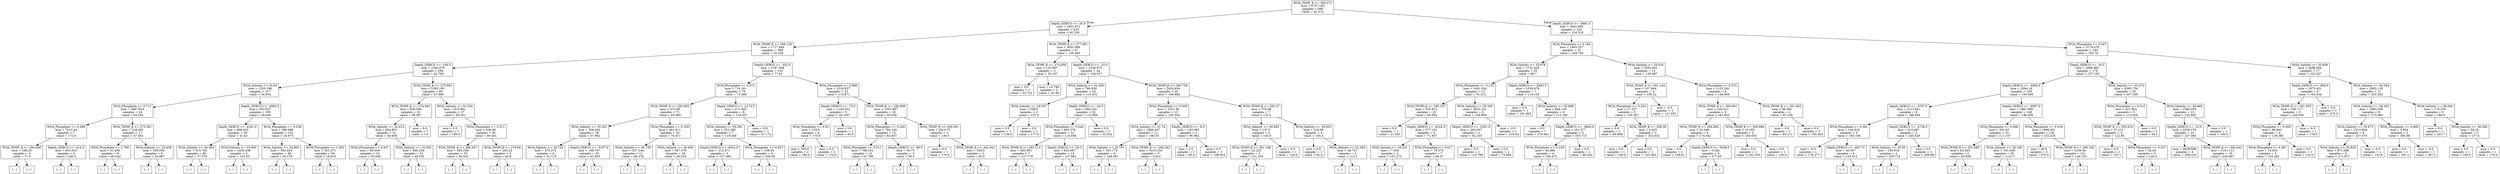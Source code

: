 digraph Tree {
node [shape=box] ;
0 [label="WOA_TEMP_K <= 294.271\nmse = 4757.183\nsamples = 660\nvalue = 92.574"] ;
1 [label="Depth_GEBCO <= -35.0\nmse = 2401.971\nsamples = 435\nvalue = 60.109"] ;
0 -> 1 [labeldistance=2.5, labelangle=45, headlabel="True"] ;
2 [label="WOA_TEMP_K <= 289.128\nmse = 1717.846\nsamples = 388\nvalue = 52.226"] ;
1 -> 2 ;
3 [label="Depth_GEBCO <= -100.5\nmse = 1582.979\nsamples = 286\nvalue = 42.789"] ;
2 -> 3 ;
4 [label="WOA_Salinity <= 33.64\nmse = 1320.298\nsamples = 217\nvalue = 34.934"] ;
3 -> 4 ;
5 [label="WOA_Phosphate <= 0.711\nmse = 5467.816\nsamples = 24\nvalue = 83.244"] ;
4 -> 5 ;
6 [label="WOA_Phosphate <= 0.389\nmse = 7413.44\nsamples = 7\nvalue = 172.6"] ;
5 -> 6 ;
7 [label="WOA_TEMP_K <= 284.006\nmse = 248.25\nsamples = 3\nvalue = 71.5"] ;
6 -> 7 ;
8 [label="(...)"] ;
7 -> 8 ;
9 [label="(...)"] ;
7 -> 9 ;
12 [label="Depth_GEBCO <= -414.5\nmse = 833.333\nsamples = 4\nvalue = 240.0"] ;
6 -> 12 ;
13 [label="(...)"] ;
12 -> 13 ;
16 [label="(...)"] ;
12 -> 16 ;
17 [label="WOA_TEMP_K <= 273.591\nmse = 218.263\nsamples = 17\nvalue = 47.502"] ;
5 -> 17 ;
18 [label="WOA_Phosphate <= 1.786\nmse = 31.456\nsamples = 9\nvalue = 40.042"] ;
17 -> 18 ;
19 [label="(...)"] ;
18 -> 19 ;
32 [label="(...)"] ;
18 -> 32 ;
35 [label="WOA_Salinity <= 33.458\nmse = 295.036\nsamples = 8\nvalue = 56.997"] ;
17 -> 35 ;
36 [label="(...)"] ;
35 -> 36 ;
45 [label="(...)"] ;
35 -> 45 ;
48 [label="Depth_GEBCO <= -4063.0\nmse = 553.637\nsamples = 193\nvalue = 29.444"] ;
4 -> 48 ;
49 [label="Depth_GEBCO <= -4161.0\nmse = 808.433\nsamples = 50\nvalue = 41.43"] ;
48 -> 49 ;
50 [label="WOA_Salinity <= 34.083\nmse = 515.782\nsamples = 48\nvalue = 37.579"] ;
49 -> 50 ;
51 [label="(...)"] ;
50 -> 51 ;
96 [label="(...)"] ;
50 -> 96 ;
143 [label="WOA_Salinity <= 33.905\nmse = 1456.438\nsamples = 2\nvalue = 103.05"] ;
49 -> 143 ;
144 [label="(...)"] ;
143 -> 144 ;
145 [label="(...)"] ;
143 -> 145 ;
146 [label="WOA_Phosphate <= 0.538\nmse = 380.888\nsamples = 143\nvalue = 24.875"] ;
48 -> 146 ;
147 [label="WOA_Salinity <= 34.891\nmse = 593.324\nsamples = 49\nvalue = 35.279"] ;
146 -> 147 ;
148 [label="(...)"] ;
147 -> 148 ;
161 [label="(...)"] ;
147 -> 161 ;
214 [label="WOA_Phosphate <= 1.492\nmse = 203.371\nsamples = 94\nvalue = 19.915"] ;
146 -> 214 ;
215 [label="(...)"] ;
214 -> 215 ;
326 [label="(...)"] ;
214 -> 326 ;
361 [label="WOA_TEMP_K <= 275.891\nmse = 1593.195\nsamples = 69\nvalue = 67.969"] ;
3 -> 361 ;
362 [label="WOA_TEMP_K <= 274.062\nmse = 629.594\nsamples = 32\nvalue = 38.067"] ;
361 -> 362 ;
363 [label="WOA_Salinity <= 32.415\nmse = 604.851\nsamples = 31\nvalue = 40.009"] ;
362 -> 363 ;
364 [label="WOA_Phosphate <= 0.937\nmse = 69.049\nsamples = 10\nvalue = 30.048"] ;
363 -> 364 ;
365 [label="(...)"] ;
364 -> 365 ;
366 [label="(...)"] ;
364 -> 366 ;
367 [label="WOA_Salinity <= 33.362\nmse = 848.294\nsamples = 21\nvalue = 46.535"] ;
363 -> 367 ;
368 [label="(...)"] ;
367 -> 368 ;
375 [label="(...)"] ;
367 -> 375 ;
382 [label="mse = 0.0\nsamples = 1\nvalue = 7.0"] ;
362 -> 382 ;
383 [label="WOA_Salinity <= 33.354\nmse = 914.861\nsamples = 37\nvalue = 95.201"] ;
361 -> 383 ;
384 [label="mse = 0.0\nsamples = 1\nvalue = 180.0"] ;
383 -> 384 ;
385 [label="WOA_Phosphate <= 0.511\nmse = 536.58\nsamples = 36\nvalue = 90.401"] ;
383 -> 385 ;
386 [label="WOA_TEMP_K <= 286.347\nmse = 383.248\nsamples = 33\nvalue = 94.042"] ;
385 -> 386 ;
387 [label="(...)"] ;
386 -> 387 ;
422 [label="(...)"] ;
386 -> 422 ;
431 [label="WOA_TEMP_K <= 279.04\nmse = 263.22\nsamples = 3\nvalue = 45.8"] ;
385 -> 431 ;
432 [label="(...)"] ;
431 -> 432 ;
433 [label="(...)"] ;
431 -> 433 ;
436 [label="Depth_GEBCO <= -352.0\nmse = 1187.508\nsamples = 102\nvalue = 77.81"] ;
2 -> 436 ;
437 [label="WOA_Phosphate <= 0.572\nmse = 714.191\nsamples = 79\nvalue = 71.388"] ;
436 -> 437 ;
438 [label="WOA_TEMP_K <= 292.005\nmse = 472.98\nsamples = 71\nvalue = 65.984"] ;
437 -> 438 ;
439 [label="WOA_Salinity <= 35.291\nmse = 338.026\nsamples = 39\nvalue = 57.992"] ;
438 -> 439 ;
440 [label="WOA_Salinity <= 34.724\nmse = 472.372\nsamples = 6\nvalue = 31.715"] ;
439 -> 440 ;
441 [label="(...)"] ;
440 -> 441 ;
446 [label="(...)"] ;
440 -> 446 ;
451 [label="Depth_GEBCO <= -5197.0\nmse = 198.767\nsamples = 33\nvalue = 61.933"] ;
439 -> 451 ;
452 [label="(...)"] ;
451 -> 452 ;
453 [label="(...)"] ;
451 -> 453 ;
504 [label="WOA_Phosphate <= 0.109\nmse = 461.611\nsamples = 32\nvalue = 76.011"] ;
438 -> 504 ;
505 [label="WOA_Salinity <= 36.739\nmse = 327.544\nsamples = 12\nvalue = 86.376"] ;
504 -> 505 ;
506 [label="(...)"] ;
505 -> 506 ;
521 [label="(...)"] ;
505 -> 521 ;
524 [label="WOA_Salinity <= 36.406\nmse = 387.376\nsamples = 20\nvalue = 66.016"] ;
504 -> 524 ;
525 [label="(...)"] ;
524 -> 525 ;
550 [label="(...)"] ;
524 -> 550 ;
561 [label="Depth_GEBCO <= -2174.5\nmse = 471.492\nsamples = 8\nvalue = 116.057"] ;
437 -> 561 ;
562 [label="WOA_Salinity <= 35.591\nmse = 322.285\nsamples = 7\nvalue = 119.548"] ;
561 -> 562 ;
563 [label="Depth_GEBCO <= -4302.0\nmse = 212.471\nsamples = 3\nvalue = 137.366"] ;
562 -> 563 ;
564 [label="(...)"] ;
563 -> 564 ;
565 [label="(...)"] ;
563 -> 565 ;
568 [label="WOA_Phosphate <= 0.827\nmse = 108.95\nsamples = 4\nvalue = 109.65"] ;
562 -> 568 ;
569 [label="(...)"] ;
568 -> 569 ;
572 [label="(...)"] ;
568 -> 572 ;
573 [label="mse = -0.0\nsamples = 1\nvalue = 67.172"] ;
561 -> 573 ;
574 [label="WOA_Phosphate <= 0.066\nmse = 2318.857\nsamples = 23\nvalue = 110.871"] ;
436 -> 574 ;
575 [label="Depth_GEBCO <= -75.0\nmse = 1143.551\nsamples = 5\nvalue = 161.857"] ;
574 -> 575 ;
576 [label="WOA_Phosphate <= 0.03\nmse = 125.0\nsamples = 4\nvalue = 175.0"] ;
575 -> 576 ;
577 [label="mse = 200.0\nsamples = 2\nvalue = 180.0"] ;
576 -> 577 ;
578 [label="mse = 0.0\nsamples = 2\nvalue = 170.0"] ;
576 -> 578 ;
579 [label="mse = 0.0\nsamples = 1\nvalue = 83.0"] ;
575 -> 579 ;
580 [label="WOA_TEMP_K <= 290.568\nmse = 1501.897\nsamples = 18\nvalue = 93.026"] ;
574 -> 580 ;
581 [label="WOA_Phosphate <= 0.246\nmse = 784.328\nsamples = 15\nvalue = 83.657"] ;
580 -> 581 ;
582 [label="WOA_Phosphate <= 0.211\nmse = 768.163\nsamples = 12\nvalue = 91.709"] ;
581 -> 582 ;
583 [label="(...)"] ;
582 -> 583 ;
600 [label="(...)"] ;
582 -> 600 ;
603 [label="Depth_GEBCO <= -96.0\nmse = 54.75\nsamples = 3\nvalue = 59.5"] ;
581 -> 603 ;
604 [label="(...)"] ;
603 -> 604 ;
605 [label="(...)"] ;
603 -> 605 ;
608 [label="WOA_TEMP_K <= 290.591\nmse = 2616.75\nsamples = 3\nvalue = 130.5"] ;
580 -> 608 ;
609 [label="mse = 0.0\nsamples = 1\nvalue = 179.0"] ;
608 -> 609 ;
610 [label="WOA_TEMP_K <= 292.041\nmse = 529.0\nsamples = 2\nvalue = 82.0"] ;
608 -> 610 ;
611 [label="(...)"] ;
610 -> 611 ;
612 [label="(...)"] ;
610 -> 612 ;
613 [label="WOA_TEMP_K <= 277.681\nmse = 3001.999\nsamples = 47\nvalue = 130.485"] ;
1 -> 613 ;
614 [label="WOA_TEMP_K <= 274.659\nmse = 123.067\nsamples = 3\nvalue = 30.187"] ;
613 -> 614 ;
615 [label="mse = 0.0\nsamples = 1\nvalue = 53.722"] ;
614 -> 615 ;
616 [label="mse = 14.746\nsamples = 2\nvalue = 25.48"] ;
614 -> 616 ;
617 [label="Depth_GEBCO <= -23.0\nmse = 2226.873\nsamples = 44\nvalue = 140.037"] ;
613 -> 617 ;
618 [label="WOA_Salinity <= 32.309\nmse = 786.826\nsamples = 24\nvalue = 115.631"] ;
617 -> 618 ;
619 [label="WOA_Salinity <= 24.547\nmse = 338.0\nsamples = 2\nvalue = 151.0"] ;
618 -> 619 ;
620 [label="mse = 0.0\nsamples = 1\nvalue = 138.0"] ;
619 -> 620 ;
621 [label="mse = 0.0\nsamples = 1\nvalue = 177.0"] ;
619 -> 621 ;
622 [label="Depth_GEBCO <= -24.5\nmse = 694.102\nsamples = 22\nvalue = 112.094"] ;
618 -> 622 ;
623 [label="WOA_Phosphate <= 0.044\nmse = 602.576\nsamples = 21\nvalue = 114.056"] ;
622 -> 623 ;
624 [label="WOA_TEMP_K <= 293.113\nmse = 283.951\nsamples = 7\nvalue = 127.778"] ;
623 -> 624 ;
625 [label="(...)"] ;
624 -> 625 ;
626 [label="(...)"] ;
624 -> 626 ;
627 [label="Depth_GEBCO <= -29.5\nmse = 623.097\nsamples = 14\nvalue = 107.881"] ;
623 -> 627 ;
628 [label="(...)"] ;
627 -> 628 ;
639 [label="(...)"] ;
627 -> 639 ;
652 [label="mse = 0.0\nsamples = 1\nvalue = 55.202"] ;
622 -> 652 ;
653 [label="WOA_TEMP_K <= 290.728\nmse = 2434.934\nsamples = 20\nvalue = 166.884"] ;
617 -> 653 ;
654 [label="WOA_Phosphate <= 0.554\nmse = 2251.46\nsamples = 13\nvalue = 182.042"] ;
653 -> 654 ;
655 [label="WOA_Salinity <= 31.74\nmse = 1666.047\nsamples = 11\nvalue = 190.55"] ;
654 -> 655 ;
656 [label="WOA_Salinity <= 25.787\nmse = 341.174\nsamples = 6\nvalue = 168.091"] ;
655 -> 656 ;
657 [label="(...)"] ;
656 -> 657 ;
658 [label="(...)"] ;
656 -> 658 ;
667 [label="WOA_TEMP_K <= 289.282\nmse = 1915.333\nsamples = 5\nvalue = 218.0"] ;
655 -> 667 ;
668 [label="(...)"] ;
667 -> 668 ;
671 [label="(...)"] ;
667 -> 671 ;
674 [label="Depth_GEBCO <= -6.0\nmse = 143.085\nsamples = 2\nvalue = 96.962"] ;
654 -> 674 ;
675 [label="mse = 0.0\nsamples = 1\nvalue = 85.0"] ;
674 -> 675 ;
676 [label="mse = 0.0\nsamples = 1\nvalue = 108.924"] ;
674 -> 676 ;
677 [label="WOA_TEMP_K <= 291.27\nmse = 570.08\nsamples = 7\nvalue = 125.2"] ;
653 -> 677 ;
678 [label="WOA_Salinity <= 30.645\nmse = 137.0\nsamples = 3\nvalue = 145.0"] ;
677 -> 678 ;
679 [label="WOA_TEMP_K <= 291.198\nmse = 22.222\nsamples = 2\nvalue = 151.333"] ;
678 -> 679 ;
680 [label="(...)"] ;
679 -> 680 ;
681 [label="(...)"] ;
679 -> 681 ;
682 [label="mse = 0.0\nsamples = 1\nvalue = 126.0"] ;
678 -> 682 ;
683 [label="WOA_Salinity <= 30.853\nmse = 219.08\nsamples = 4\nvalue = 105.4"] ;
677 -> 683 ;
684 [label="mse = 0.0\nsamples = 1\nvalue = 82.0"] ;
683 -> 684 ;
685 [label="WOA_Salinity <= 32.394\nmse = 48.747\nsamples = 3\nvalue = 113.2"] ;
683 -> 685 ;
686 [label="(...)"] ;
685 -> 686 ;
687 [label="(...)"] ;
685 -> 687 ;
690 [label="Depth_GEBCO <= -4861.5\nmse = 3402.995\nsamples = 225\nvalue = 154.518"] ;
0 -> 690 [labeldistance=2.5, labelangle=-45, headlabel="False"] ;
691 [label="WOA_Phosphate <= 0.194\nmse = 1865.357\nsamples = 32\nvalue = 104.746"] ;
690 -> 691 ;
692 [label="WOA_Salinity <= 35.678\nmse = 1722.428\nsamples = 20\nvalue = 89.7"] ;
691 -> 692 ;
693 [label="WOA_Phosphate <= 0.133\nmse = 1461.504\nsamples = 13\nvalue = 76.312"] ;
692 -> 693 ;
694 [label="WOA_TEMP_K <= 295.207\nmse = 525.913\nsamples = 10\nvalue = 65.594"] ;
693 -> 694 ;
695 [label="mse = 0.0\nsamples = 1\nvalue = 21.053"] ;
694 -> 695 ;
696 [label="Depth_GEBCO <= -6224.5\nmse = 277.142\nsamples = 9\nvalue = 71.957"] ;
694 -> 696 ;
697 [label="WOA_Salinity <= 34.431\nmse = 7.438\nsamples = 2\nvalue = 107.273"] ;
696 -> 697 ;
698 [label="(...)"] ;
697 -> 698 ;
699 [label="(...)"] ;
697 -> 699 ;
700 [label="WOA_Phosphate <= 0.017\nmse = 79.575\nsamples = 7\nvalue = 66.07"] ;
696 -> 700 ;
701 [label="(...)"] ;
700 -> 701 ;
702 [label="(...)"] ;
700 -> 702 ;
713 [label="WOA_Salinity <= 35.345\nmse = 2833.101\nsamples = 3\nvalue = 104.894"] ;
693 -> 713 ;
714 [label="Depth_GEBCO <= -5201.5\nmse = 283.657\nsamples = 2\nvalue = 82.105"] ;
713 -> 714 ;
715 [label="mse = 0.0\nsamples = 1\nvalue = 115.789"] ;
714 -> 715 ;
716 [label="mse = 0.0\nsamples = 1\nvalue = 73.684"] ;
714 -> 716 ;
717 [label="mse = -0.0\nsamples = 1\nvalue = 218.84"] ;
713 -> 717 ;
718 [label="Depth_GEBCO <= -5482.5\nmse = 1034.678\nsamples = 7\nvalue = 119.153"] ;
692 -> 718 ;
719 [label="mse = 0.0\nsamples = 1\nvalue = 181.862"] ;
718 -> 719 ;
720 [label="WOA_Salinity <= 35.688\nmse = 664.155\nsamples = 6\nvalue = 112.185"] ;
718 -> 720 ;
721 [label="mse = 0.0\nsamples = 1\nvalue = 179.941"] ;
720 -> 721 ;
722 [label="Depth_GEBCO <= -4904.0\nmse = 101.577\nsamples = 5\nvalue = 103.715"] ;
720 -> 722 ;
723 [label="WOA_Phosphate <= 0.159\nmse = 44.889\nsamples = 4\nvalue = 108.473"] ;
722 -> 723 ;
724 [label="(...)"] ;
723 -> 724 ;
729 [label="(...)"] ;
723 -> 729 ;
730 [label="mse = 0.0\nsamples = 1\nvalue = 89.442"] ;
722 -> 730 ;
731 [label="WOA_Salinity <= 35.016\nmse = 1082.642\nsamples = 12\nvalue = 130.087"] ;
691 -> 731 ;
732 [label="WOA_TEMP_K <= 301.144\nmse = 107.664\nsamples = 4\nvalue = 106.22"] ;
731 -> 732 ;
733 [label="WOA_Phosphate <= 0.233\nmse = 27.527\nsamples = 3\nvalue = 100.287"] ;
732 -> 733 ;
734 [label="mse = 0.0\nsamples = 1\nvalue = 90.909"] ;
733 -> 734 ;
735 [label="WOA_TEMP_K <= 298.36\nmse = 6.925\nsamples = 2\nvalue = 102.632"] ;
733 -> 735 ;
736 [label="mse = 0.0\nsamples = 1\nvalue = 100.0"] ;
735 -> 736 ;
737 [label="mse = 0.0\nsamples = 1\nvalue = 105.263"] ;
735 -> 737 ;
738 [label="mse = -0.0\nsamples = 1\nvalue = 121.053"] ;
732 -> 738 ;
739 [label="WOA_Phosphate <= 0.572\nmse = 1125.281\nsamples = 8\nvalue = 144.009"] ;
731 -> 739 ;
740 [label="WOA_TEMP_K <= 300.401\nmse = 229.412\nsamples = 6\nvalue = 161.602"] ;
739 -> 740 ;
741 [label="WOA_TEMP_K <= 296.982\nmse = 52.296\nsamples = 4\nvalue = 174.042"] ;
740 -> 741 ;
742 [label="mse = 0.0\nsamples = 1\nvalue = 159.61"] ;
741 -> 742 ;
743 [label="Depth_GEBCO <= -5058.0\nmse = 0.282\nsamples = 3\nvalue = 177.65"] ;
741 -> 743 ;
744 [label="(...)"] ;
743 -> 744 ;
745 [label="(...)"] ;
743 -> 745 ;
748 [label="WOA_TEMP_K <= 300.996\nmse = 15.582\nsamples = 2\nvalue = 146.053"] ;
740 -> 748 ;
749 [label="mse = 0.0\nsamples = 1\nvalue = 142.105"] ;
748 -> 749 ;
750 [label="mse = 0.0\nsamples = 1\nvalue = 150.0"] ;
748 -> 750 ;
751 [label="WOA_TEMP_K <= 301.463\nmse = 98.492\nsamples = 2\nvalue = 91.228"] ;
739 -> 751 ;
752 [label="mse = 0.0\nsamples = 1\nvalue = 84.211"] ;
751 -> 752 ;
753 [label="mse = 0.0\nsamples = 1\nvalue = 105.263"] ;
751 -> 753 ;
754 [label="WOA_Phosphate <= 0.347\nmse = 3179.479\nsamples = 193\nvalue = 162.76"] ;
690 -> 754 ;
755 [label="Depth_GEBCO <= -16.5\nmse = 2686.881\nsamples = 176\nvalue = 157.155"] ;
754 -> 755 ;
756 [label="Depth_GEBCO <= -4694.5\nmse = 2084.18\nsamples = 156\nvalue = 150.508"] ;
755 -> 756 ;
757 [label="Depth_GEBCO <= -4767.5\nmse = 2113.941\nsamples = 8\nvalue = 198.594"] ;
756 -> 757 ;
758 [label="WOA_Phosphate <= 0.081\nmse = 144.818\nsamples = 5\nvalue = 160.194"] ;
757 -> 758 ;
759 [label="mse = -0.0\nsamples = 1\nvalue = 178.277"] ;
758 -> 759 ;
760 [label="Depth_GEBCO <= -4817.5\nmse = 30.507\nsamples = 4\nvalue = 153.412"] ;
758 -> 760 ;
761 [label="(...)"] ;
760 -> 761 ;
764 [label="(...)"] ;
760 -> 764 ;
767 [label="Depth_GEBCO <= -4726.5\nmse = 515.487\nsamples = 3\nvalue = 245.529"] ;
757 -> 767 ;
768 [label="WOA_Salinity <= 35.05\nmse = 195.918\nsamples = 2\nvalue = 255.714"] ;
767 -> 768 ;
769 [label="(...)"] ;
768 -> 769 ;
770 [label="(...)"] ;
768 -> 770 ;
771 [label="mse = 0.0\nsamples = 1\nvalue = 209.88"] ;
767 -> 771 ;
772 [label="Depth_GEBCO <= -4097.0\nmse = 1861.999\nsamples = 148\nvalue = 146.309"] ;
756 -> 772 ;
773 [label="WOA_Phosphate <= 0.008\nmse = 301.83\nsamples = 22\nvalue = 111.107"] ;
772 -> 773 ;
774 [label="WOA_TEMP_K <= 301.685\nmse = 82.645\nsamples = 2\nvalue = 63.636"] ;
773 -> 774 ;
775 [label="(...)"] ;
774 -> 775 ;
776 [label="(...)"] ;
774 -> 776 ;
777 [label="WOA_Salinity <= 35.106\nmse = 161.206\nsamples = 20\nvalue = 114.17"] ;
773 -> 777 ;
778 [label="(...)"] ;
777 -> 778 ;
783 [label="(...)"] ;
777 -> 783 ;
812 [label="WOA_Phosphate <= 0.018\nmse = 1880.921\nsamples = 126\nvalue = 152.235"] ;
772 -> 812 ;
813 [label="mse = 40.0\nsamples = 5\nvalue = 270.0"] ;
812 -> 813 ;
814 [label="WOA_TEMP_K <= 300.262\nmse = 1556.56\nsamples = 121\nvalue = 149.153"] ;
812 -> 814 ;
815 [label="(...)"] ;
814 -> 815 ;
964 [label="(...)"] ;
814 -> 964 ;
989 [label="WOA_Salinity <= 33.374\nmse = 4385.754\nsamples = 20\nvalue = 207.309"] ;
755 -> 989 ;
990 [label="WOA_Phosphate <= 0.315\nmse = 627.802\nsamples = 5\nvalue = 113.029"] ;
989 -> 990 ;
991 [label="WOA_TEMP_K <= 295.619\nmse = 57.212\nsamples = 4\nvalue = 122.85"] ;
990 -> 991 ;
992 [label="mse = 0.0\nsamples = 1\nvalue = 135.1"] ;
991 -> 992 ;
993 [label="WOA_Phosphate <= 0.257\nmse = 32.64\nsamples = 3\nvalue = 120.4"] ;
991 -> 993 ;
994 [label="(...)"] ;
993 -> 994 ;
997 [label="(...)"] ;
993 -> 997 ;
998 [label="mse = 0.0\nsamples = 1\nvalue = 54.1"] ;
990 -> 998 ;
999 [label="WOA_Salinity <= 36.469\nmse = 2360.059\nsamples = 15\nvalue = 232.692"] ;
989 -> 999 ;
1000 [label="Depth_GEBCO <= -15.5\nmse = 2306.076\nsamples = 14\nvalue = 237.083"] ;
999 -> 1000 ;
1001 [label="mse = 4638.889\nsamples = 4\nvalue = 208.333"] ;
1000 -> 1001 ;
1002 [label="WOA_TEMP_K <= 300.542\nmse = 1161.111\nsamples = 10\nvalue = 246.667"] ;
1000 -> 1002 ;
1003 [label="(...)"] ;
1002 -> 1003 ;
1014 [label="(...)"] ;
1002 -> 1014 ;
1015 [label="mse = 0.0\nsamples = 1\nvalue = 180.0"] ;
999 -> 1015 ;
1016 [label="WOA_Salinity <= 35.609\nmse = 4486.564\nsamples = 17\nvalue = 223.547"] ;
754 -> 1016 ;
1017 [label="Depth_GEBCO <= -369.0\nmse = 1873.451\nsamples = 6\nvalue = 163.034"] ;
1016 -> 1017 ;
1018 [label="WOA_TEMP_K <= 301.455\nmse = 344.717\nsamples = 5\nvalue = 149.039"] ;
1017 -> 1018 ;
1019 [label="WOA_Phosphate <= 0.569\nmse = 86.843\nsamples = 4\nvalue = 139.385"] ;
1018 -> 1019 ;
1020 [label="WOA_Phosphate <= 0.497\nmse = 14.025\nsamples = 3\nvalue = 143.262"] ;
1019 -> 1020 ;
1021 [label="(...)"] ;
1020 -> 1021 ;
1022 [label="(...)"] ;
1020 -> 1022 ;
1025 [label="mse = 0.0\nsamples = 1\nvalue = 120.0"] ;
1019 -> 1025 ;
1026 [label="mse = -0.0\nsamples = 1\nvalue = 178.0"] ;
1018 -> 1026 ;
1027 [label="mse = 0.0\nsamples = 1\nvalue = 275.0"] ;
1017 -> 1027 ;
1028 [label="WOA_Salinity <= 36.044\nmse = 2905.129\nsamples = 11\nvalue = 255.582"] ;
1016 -> 1028 ;
1029 [label="WOA_Salinity <= 36.002\nmse = 1993.538\nsamples = 8\nvalue = 275.885"] ;
1028 -> 1029 ;
1030 [label="WOA_Salinity <= 35.975\nmse = 2315.894\nsamples = 6\nvalue = 257.075"] ;
1029 -> 1030 ;
1031 [label="WOA_Salinity <= 35.828\nmse = 871.508\nsamples = 5\nvalue = 271.971"] ;
1030 -> 1031 ;
1032 [label="(...)"] ;
1031 -> 1032 ;
1037 [label="(...)"] ;
1031 -> 1037 ;
1040 [label="mse = -0.0\nsamples = 1\nvalue = 152.8"] ;
1030 -> 1040 ;
1041 [label="WOA_Phosphate <= 0.409\nmse = 5.954\nsamples = 2\nvalue = 305.98"] ;
1029 -> 1041 ;
1042 [label="mse = 0.0\nsamples = 1\nvalue = 301.1"] ;
1041 -> 1042 ;
1043 [label="mse = -0.0\nsamples = 1\nvalue = 307.2"] ;
1041 -> 1043 ;
1044 [label="WOA_Salinity <= 36.094\nmse = 174.535\nsamples = 3\nvalue = 189.6"] ;
1028 -> 1044 ;
1045 [label="mse = 0.0\nsamples = 1\nvalue = 201.7"] ;
1044 -> 1045 ;
1046 [label="WOA_Salinity <= 36.286\nmse = 56.25\nsamples = 2\nvalue = 177.5"] ;
1044 -> 1046 ;
1047 [label="mse = 0.0\nsamples = 1\nvalue = 185.0"] ;
1046 -> 1047 ;
1048 [label="mse = 0.0\nsamples = 1\nvalue = 170.0"] ;
1046 -> 1048 ;
}